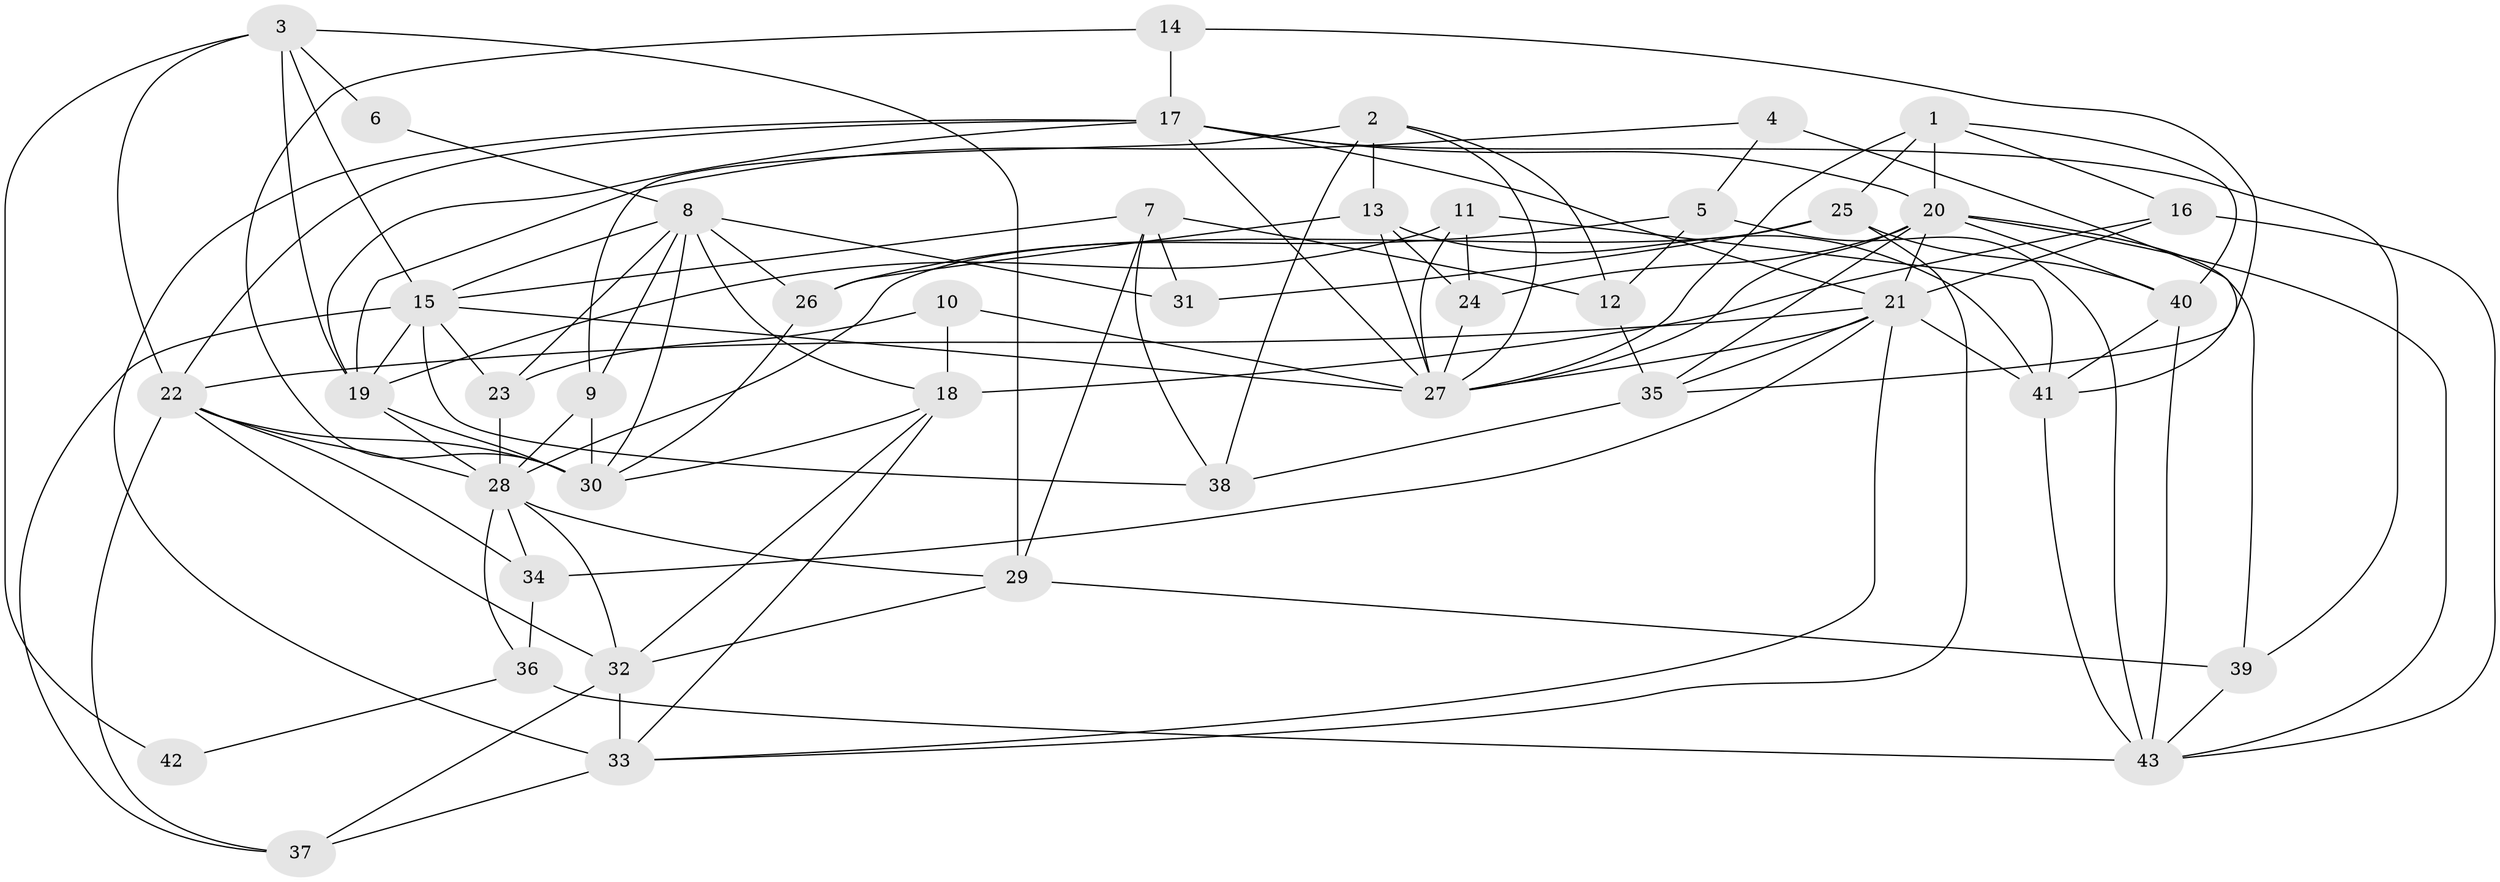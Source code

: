// original degree distribution, {4: 0.313953488372093, 2: 0.16279069767441862, 6: 0.09302325581395349, 7: 0.03488372093023256, 5: 0.1511627906976744, 3: 0.22093023255813954, 9: 0.011627906976744186, 8: 0.011627906976744186}
// Generated by graph-tools (version 1.1) at 2025/01/03/09/25 03:01:58]
// undirected, 43 vertices, 114 edges
graph export_dot {
graph [start="1"]
  node [color=gray90,style=filled];
  1;
  2;
  3;
  4;
  5;
  6;
  7;
  8;
  9;
  10;
  11;
  12;
  13;
  14;
  15;
  16;
  17;
  18;
  19;
  20;
  21;
  22;
  23;
  24;
  25;
  26;
  27;
  28;
  29;
  30;
  31;
  32;
  33;
  34;
  35;
  36;
  37;
  38;
  39;
  40;
  41;
  42;
  43;
  1 -- 16 [weight=1.0];
  1 -- 20 [weight=1.0];
  1 -- 25 [weight=1.0];
  1 -- 27 [weight=1.0];
  1 -- 40 [weight=1.0];
  2 -- 9 [weight=1.0];
  2 -- 12 [weight=1.0];
  2 -- 13 [weight=2.0];
  2 -- 27 [weight=1.0];
  2 -- 38 [weight=1.0];
  3 -- 6 [weight=2.0];
  3 -- 15 [weight=1.0];
  3 -- 19 [weight=1.0];
  3 -- 22 [weight=1.0];
  3 -- 29 [weight=1.0];
  3 -- 42 [weight=2.0];
  4 -- 5 [weight=1.0];
  4 -- 19 [weight=1.0];
  4 -- 41 [weight=2.0];
  5 -- 12 [weight=1.0];
  5 -- 26 [weight=1.0];
  5 -- 43 [weight=1.0];
  6 -- 8 [weight=1.0];
  7 -- 12 [weight=2.0];
  7 -- 15 [weight=1.0];
  7 -- 29 [weight=1.0];
  7 -- 31 [weight=1.0];
  7 -- 38 [weight=1.0];
  8 -- 9 [weight=1.0];
  8 -- 15 [weight=1.0];
  8 -- 18 [weight=1.0];
  8 -- 23 [weight=1.0];
  8 -- 26 [weight=1.0];
  8 -- 30 [weight=1.0];
  8 -- 31 [weight=2.0];
  9 -- 28 [weight=1.0];
  9 -- 30 [weight=1.0];
  10 -- 18 [weight=2.0];
  10 -- 23 [weight=1.0];
  10 -- 27 [weight=1.0];
  11 -- 19 [weight=1.0];
  11 -- 24 [weight=1.0];
  11 -- 27 [weight=1.0];
  11 -- 41 [weight=1.0];
  12 -- 35 [weight=1.0];
  13 -- 24 [weight=1.0];
  13 -- 26 [weight=1.0];
  13 -- 27 [weight=1.0];
  13 -- 41 [weight=1.0];
  14 -- 17 [weight=1.0];
  14 -- 30 [weight=1.0];
  14 -- 35 [weight=1.0];
  15 -- 19 [weight=1.0];
  15 -- 23 [weight=1.0];
  15 -- 27 [weight=1.0];
  15 -- 37 [weight=1.0];
  15 -- 38 [weight=2.0];
  16 -- 18 [weight=1.0];
  16 -- 21 [weight=1.0];
  16 -- 43 [weight=1.0];
  17 -- 19 [weight=1.0];
  17 -- 20 [weight=1.0];
  17 -- 21 [weight=1.0];
  17 -- 22 [weight=1.0];
  17 -- 27 [weight=1.0];
  17 -- 33 [weight=2.0];
  17 -- 39 [weight=1.0];
  18 -- 30 [weight=1.0];
  18 -- 32 [weight=1.0];
  18 -- 33 [weight=1.0];
  19 -- 28 [weight=1.0];
  19 -- 30 [weight=1.0];
  20 -- 21 [weight=1.0];
  20 -- 24 [weight=1.0];
  20 -- 27 [weight=1.0];
  20 -- 35 [weight=1.0];
  20 -- 39 [weight=1.0];
  20 -- 40 [weight=1.0];
  20 -- 43 [weight=1.0];
  21 -- 22 [weight=1.0];
  21 -- 27 [weight=1.0];
  21 -- 33 [weight=1.0];
  21 -- 34 [weight=1.0];
  21 -- 35 [weight=1.0];
  21 -- 41 [weight=1.0];
  22 -- 28 [weight=1.0];
  22 -- 30 [weight=1.0];
  22 -- 32 [weight=1.0];
  22 -- 34 [weight=1.0];
  22 -- 37 [weight=1.0];
  23 -- 28 [weight=2.0];
  24 -- 27 [weight=1.0];
  25 -- 28 [weight=1.0];
  25 -- 31 [weight=1.0];
  25 -- 33 [weight=1.0];
  25 -- 40 [weight=1.0];
  26 -- 30 [weight=1.0];
  28 -- 29 [weight=1.0];
  28 -- 32 [weight=1.0];
  28 -- 34 [weight=1.0];
  28 -- 36 [weight=1.0];
  29 -- 32 [weight=1.0];
  29 -- 39 [weight=1.0];
  32 -- 33 [weight=1.0];
  32 -- 37 [weight=1.0];
  33 -- 37 [weight=1.0];
  34 -- 36 [weight=1.0];
  35 -- 38 [weight=2.0];
  36 -- 42 [weight=1.0];
  36 -- 43 [weight=2.0];
  39 -- 43 [weight=1.0];
  40 -- 41 [weight=1.0];
  40 -- 43 [weight=1.0];
  41 -- 43 [weight=1.0];
}
